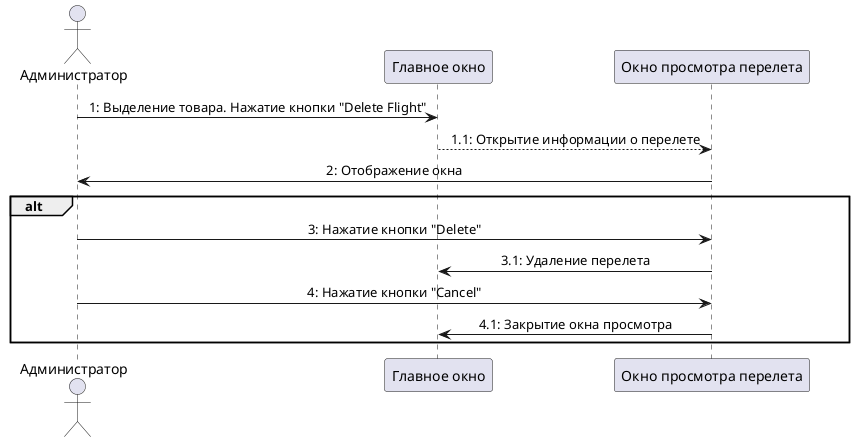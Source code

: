 @startuml
'https://plantuml.com/sequence-diagram

skinparam sequence{
ParticipantPadding 30
MessageAlign center
}

Actor Администратор as Admin
participant "Главное окно" as mainWindow
participant "Окно просмотра перелета" as itemWindow

Admin -> mainWindow: 1: Выделение товара. Нажатие кнопки "Delete Flight"
mainWindow --> itemWindow: 1.1: Открытие информации о перелете
itemWindow -> Admin: 2: Отображение окна

group alt
Admin -> itemWindow: 3: Нажатие кнопки "Delete"
itemWindow -> mainWindow: 3.1: Удаление перелета
Admin -> itemWindow: 4: Нажатие кнопки "Cancel"
itemWindow->mainWindow: 4.1: Закрытие окна просмотра
end

@enduml